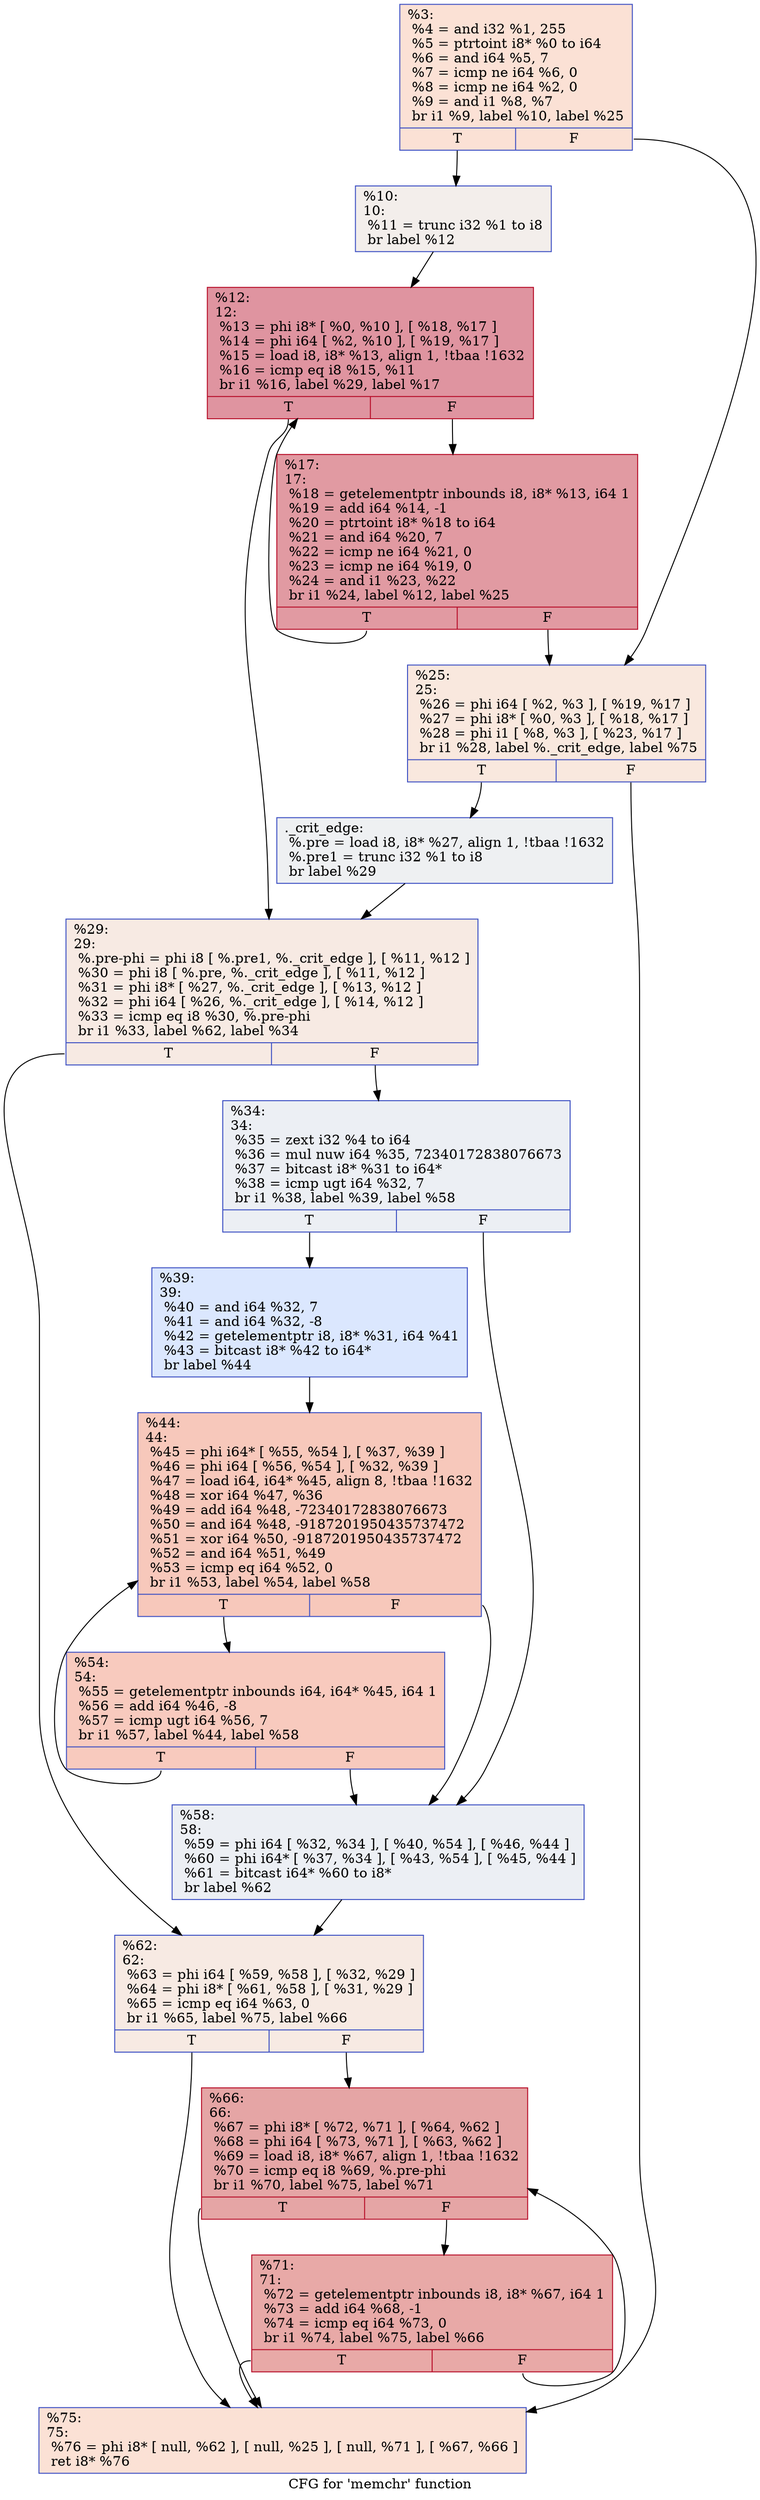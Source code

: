 digraph "CFG for 'memchr' function" {
	label="CFG for 'memchr' function";

	Node0x1853be0 [shape=record,color="#3d50c3ff", style=filled, fillcolor="#f7bca170",label="{%3:\l  %4 = and i32 %1, 255\l  %5 = ptrtoint i8* %0 to i64\l  %6 = and i64 %5, 7\l  %7 = icmp ne i64 %6, 0\l  %8 = icmp ne i64 %2, 0\l  %9 = and i1 %8, %7\l  br i1 %9, label %10, label %25\l|{<s0>T|<s1>F}}"];
	Node0x1853be0:s0 -> Node0x1853cc0;
	Node0x1853be0:s1 -> Node0x1853db0;
	Node0x1853cc0 [shape=record,color="#3d50c3ff", style=filled, fillcolor="#e5d8d170",label="{%10:\l10:                                               \l  %11 = trunc i32 %1 to i8\l  br label %12\l}"];
	Node0x1853cc0 -> Node0x1853d10;
	Node0x1853d10 [shape=record,color="#b70d28ff", style=filled, fillcolor="#b70d2870",label="{%12:\l12:                                               \l  %13 = phi i8* [ %0, %10 ], [ %18, %17 ]\l  %14 = phi i64 [ %2, %10 ], [ %19, %17 ]\l  %15 = load i8, i8* %13, align 1, !tbaa !1632\l  %16 = icmp eq i8 %15, %11\l  br i1 %16, label %29, label %17\l|{<s0>T|<s1>F}}"];
	Node0x1853d10:s0 -> Node0x1853e50;
	Node0x1853d10:s1 -> Node0x1853d60;
	Node0x1853d60 [shape=record,color="#b70d28ff", style=filled, fillcolor="#bb1b2c70",label="{%17:\l17:                                               \l  %18 = getelementptr inbounds i8, i8* %13, i64 1\l  %19 = add i64 %14, -1\l  %20 = ptrtoint i8* %18 to i64\l  %21 = and i64 %20, 7\l  %22 = icmp ne i64 %21, 0\l  %23 = icmp ne i64 %19, 0\l  %24 = and i1 %23, %22\l  br i1 %24, label %12, label %25\l|{<s0>T|<s1>F}}"];
	Node0x1853d60:s0 -> Node0x1853d10;
	Node0x1853d60:s1 -> Node0x1853db0;
	Node0x1853db0 [shape=record,color="#3d50c3ff", style=filled, fillcolor="#f2cab570",label="{%25:\l25:                                               \l  %26 = phi i64 [ %2, %3 ], [ %19, %17 ]\l  %27 = phi i8* [ %0, %3 ], [ %18, %17 ]\l  %28 = phi i1 [ %8, %3 ], [ %23, %17 ]\l  br i1 %28, label %._crit_edge, label %75\l|{<s0>T|<s1>F}}"];
	Node0x1853db0:s0 -> Node0x1853e00;
	Node0x1853db0:s1 -> Node0x1854120;
	Node0x1853e00 [shape=record,color="#3d50c3ff", style=filled, fillcolor="#d9dce170",label="{._crit_edge:                                      \l  %.pre = load i8, i8* %27, align 1, !tbaa !1632\l  %.pre1 = trunc i32 %1 to i8\l  br label %29\l}"];
	Node0x1853e00 -> Node0x1853e50;
	Node0x1853e50 [shape=record,color="#3d50c3ff", style=filled, fillcolor="#eed0c070",label="{%29:\l29:                                               \l  %.pre-phi = phi i8 [ %.pre1, %._crit_edge ], [ %11, %12 ]\l  %30 = phi i8 [ %.pre, %._crit_edge ], [ %11, %12 ]\l  %31 = phi i8* [ %27, %._crit_edge ], [ %13, %12 ]\l  %32 = phi i64 [ %26, %._crit_edge ], [ %14, %12 ]\l  %33 = icmp eq i8 %30, %.pre-phi\l  br i1 %33, label %62, label %34\l|{<s0>T|<s1>F}}"];
	Node0x1853e50:s0 -> Node0x1854030;
	Node0x1853e50:s1 -> Node0x1853ea0;
	Node0x1853ea0 [shape=record,color="#3d50c3ff", style=filled, fillcolor="#d4dbe670",label="{%34:\l34:                                               \l  %35 = zext i32 %4 to i64\l  %36 = mul nuw i64 %35, 72340172838076673\l  %37 = bitcast i8* %31 to i64*\l  %38 = icmp ugt i64 %32, 7\l  br i1 %38, label %39, label %58\l|{<s0>T|<s1>F}}"];
	Node0x1853ea0:s0 -> Node0x1853ef0;
	Node0x1853ea0:s1 -> Node0x1853fe0;
	Node0x1853ef0 [shape=record,color="#3d50c3ff", style=filled, fillcolor="#aec9fc70",label="{%39:\l39:                                               \l  %40 = and i64 %32, 7\l  %41 = and i64 %32, -8\l  %42 = getelementptr i8, i8* %31, i64 %41\l  %43 = bitcast i8* %42 to i64*\l  br label %44\l}"];
	Node0x1853ef0 -> Node0x1853f40;
	Node0x1853f40 [shape=record,color="#3d50c3ff", style=filled, fillcolor="#ed836670",label="{%44:\l44:                                               \l  %45 = phi i64* [ %55, %54 ], [ %37, %39 ]\l  %46 = phi i64 [ %56, %54 ], [ %32, %39 ]\l  %47 = load i64, i64* %45, align 8, !tbaa !1632\l  %48 = xor i64 %47, %36\l  %49 = add i64 %48, -72340172838076673\l  %50 = and i64 %48, -9187201950435737472\l  %51 = xor i64 %50, -9187201950435737472\l  %52 = and i64 %51, %49\l  %53 = icmp eq i64 %52, 0\l  br i1 %53, label %54, label %58\l|{<s0>T|<s1>F}}"];
	Node0x1853f40:s0 -> Node0x1853f90;
	Node0x1853f40:s1 -> Node0x1853fe0;
	Node0x1853f90 [shape=record,color="#3d50c3ff", style=filled, fillcolor="#ef886b70",label="{%54:\l54:                                               \l  %55 = getelementptr inbounds i64, i64* %45, i64 1\l  %56 = add i64 %46, -8\l  %57 = icmp ugt i64 %56, 7\l  br i1 %57, label %44, label %58\l|{<s0>T|<s1>F}}"];
	Node0x1853f90:s0 -> Node0x1853f40;
	Node0x1853f90:s1 -> Node0x1853fe0;
	Node0x1853fe0 [shape=record,color="#3d50c3ff", style=filled, fillcolor="#d4dbe670",label="{%58:\l58:                                               \l  %59 = phi i64 [ %32, %34 ], [ %40, %54 ], [ %46, %44 ]\l  %60 = phi i64* [ %37, %34 ], [ %43, %54 ], [ %45, %44 ]\l  %61 = bitcast i64* %60 to i8*\l  br label %62\l}"];
	Node0x1853fe0 -> Node0x1854030;
	Node0x1854030 [shape=record,color="#3d50c3ff", style=filled, fillcolor="#eed0c070",label="{%62:\l62:                                               \l  %63 = phi i64 [ %59, %58 ], [ %32, %29 ]\l  %64 = phi i8* [ %61, %58 ], [ %31, %29 ]\l  %65 = icmp eq i64 %63, 0\l  br i1 %65, label %75, label %66\l|{<s0>T|<s1>F}}"];
	Node0x1854030:s0 -> Node0x1854120;
	Node0x1854030:s1 -> Node0x1854080;
	Node0x1854080 [shape=record,color="#b70d28ff", style=filled, fillcolor="#c5333470",label="{%66:\l66:                                               \l  %67 = phi i8* [ %72, %71 ], [ %64, %62 ]\l  %68 = phi i64 [ %73, %71 ], [ %63, %62 ]\l  %69 = load i8, i8* %67, align 1, !tbaa !1632\l  %70 = icmp eq i8 %69, %.pre-phi\l  br i1 %70, label %75, label %71\l|{<s0>T|<s1>F}}"];
	Node0x1854080:s0 -> Node0x1854120;
	Node0x1854080:s1 -> Node0x18540d0;
	Node0x18540d0 [shape=record,color="#b70d28ff", style=filled, fillcolor="#ca3b3770",label="{%71:\l71:                                               \l  %72 = getelementptr inbounds i8, i8* %67, i64 1\l  %73 = add i64 %68, -1\l  %74 = icmp eq i64 %73, 0\l  br i1 %74, label %75, label %66\l|{<s0>T|<s1>F}}"];
	Node0x18540d0:s0 -> Node0x1854120;
	Node0x18540d0:s1 -> Node0x1854080;
	Node0x1854120 [shape=record,color="#3d50c3ff", style=filled, fillcolor="#f7bca170",label="{%75:\l75:                                               \l  %76 = phi i8* [ null, %62 ], [ null, %25 ], [ null, %71 ], [ %67, %66 ]\l  ret i8* %76\l}"];
}
